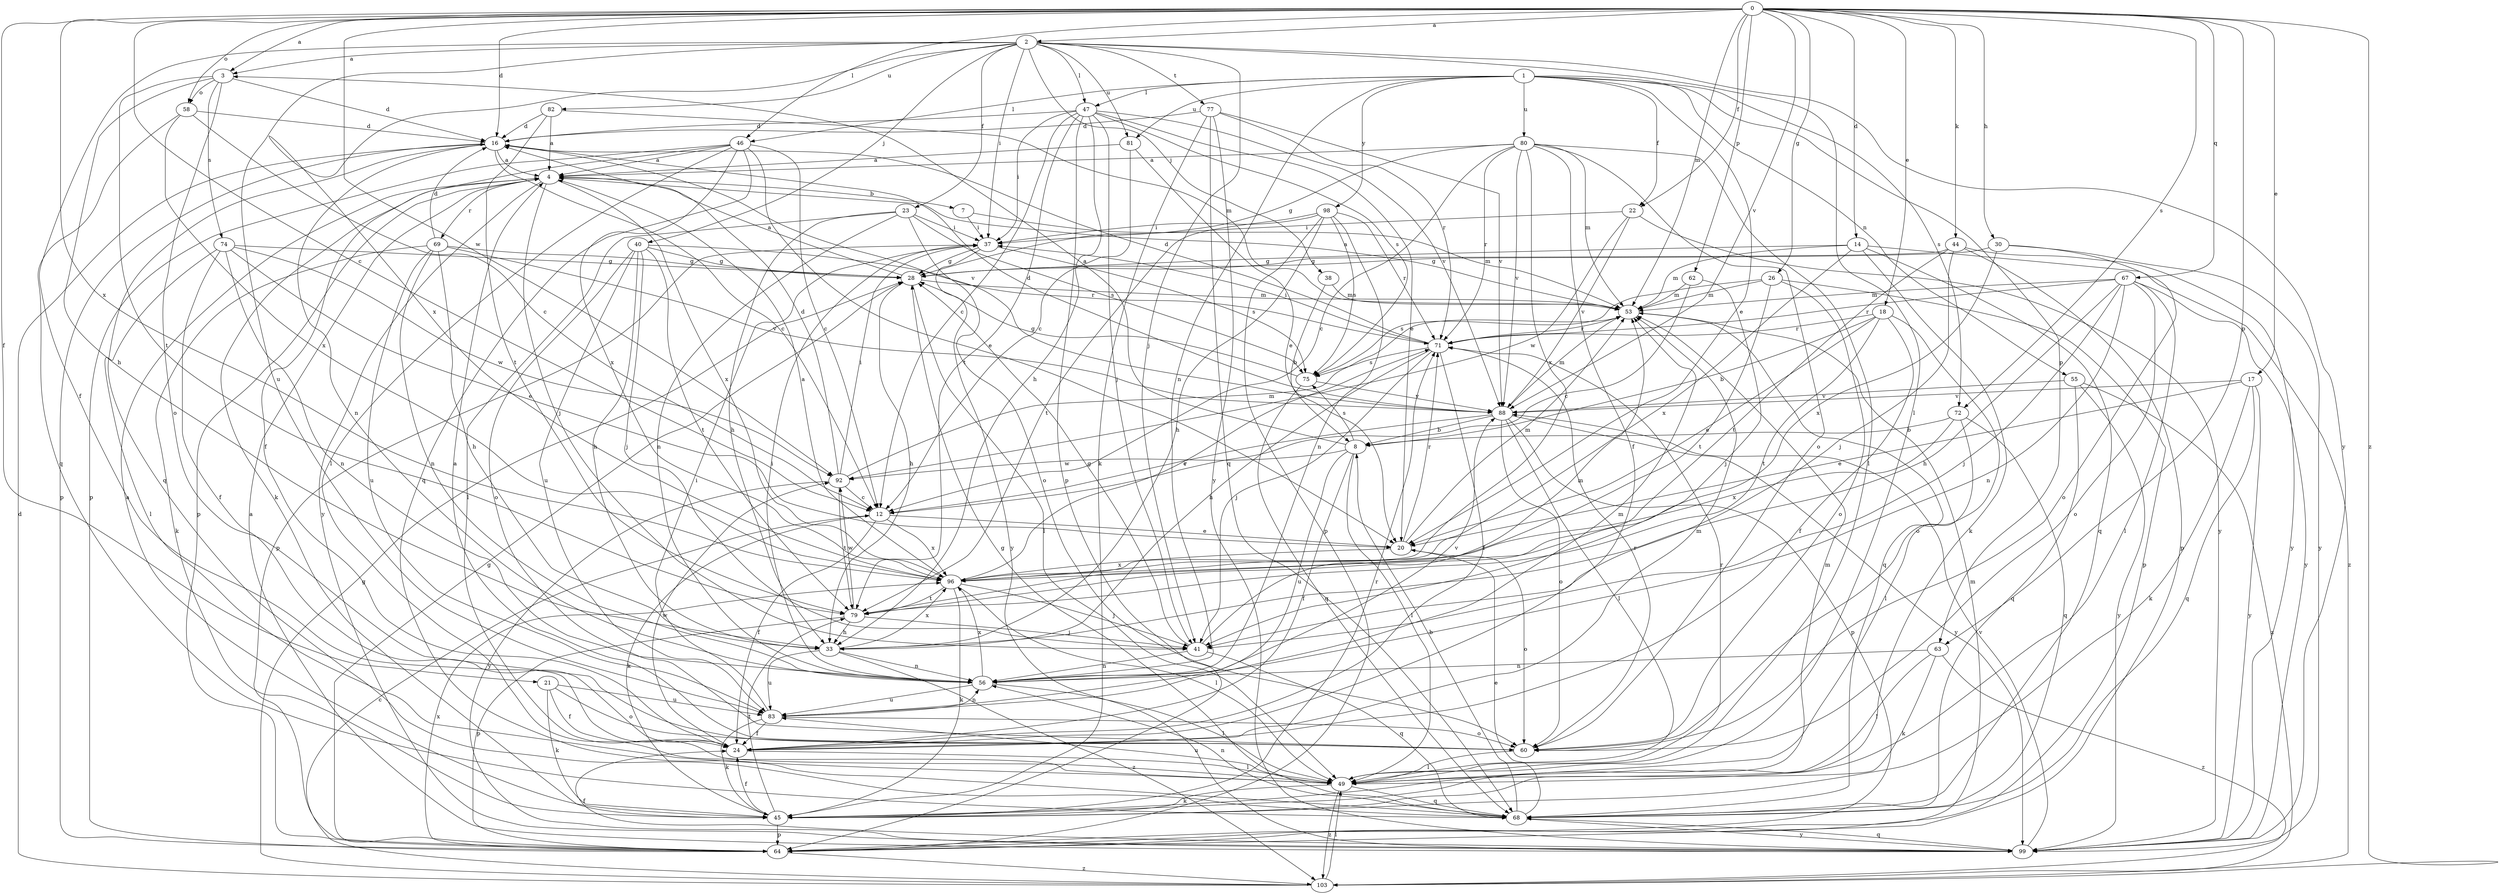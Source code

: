 strict digraph  {
0;
1;
2;
3;
4;
7;
8;
12;
14;
16;
17;
18;
20;
21;
22;
23;
24;
26;
28;
30;
33;
37;
38;
40;
41;
44;
45;
46;
47;
49;
53;
55;
56;
58;
60;
62;
63;
64;
67;
68;
69;
71;
72;
74;
75;
77;
79;
80;
81;
82;
83;
88;
92;
96;
98;
99;
103;
0 -> 2  [label=a];
0 -> 3  [label=a];
0 -> 12  [label=c];
0 -> 14  [label=d];
0 -> 16  [label=d];
0 -> 17  [label=e];
0 -> 18  [label=e];
0 -> 21  [label=f];
0 -> 22  [label=f];
0 -> 26  [label=g];
0 -> 30  [label=h];
0 -> 44  [label=k];
0 -> 46  [label=l];
0 -> 53  [label=m];
0 -> 58  [label=o];
0 -> 62  [label=p];
0 -> 63  [label=p];
0 -> 67  [label=q];
0 -> 72  [label=s];
0 -> 88  [label=v];
0 -> 92  [label=w];
0 -> 96  [label=x];
0 -> 103  [label=z];
1 -> 20  [label=e];
1 -> 22  [label=f];
1 -> 46  [label=l];
1 -> 47  [label=l];
1 -> 55  [label=n];
1 -> 56  [label=n];
1 -> 63  [label=p];
1 -> 72  [label=s];
1 -> 80  [label=u];
1 -> 81  [label=u];
1 -> 98  [label=y];
2 -> 3  [label=a];
2 -> 23  [label=f];
2 -> 24  [label=f];
2 -> 37  [label=i];
2 -> 38  [label=j];
2 -> 40  [label=j];
2 -> 41  [label=j];
2 -> 47  [label=l];
2 -> 49  [label=l];
2 -> 77  [label=t];
2 -> 81  [label=u];
2 -> 82  [label=u];
2 -> 83  [label=u];
2 -> 96  [label=x];
2 -> 99  [label=y];
3 -> 16  [label=d];
3 -> 33  [label=h];
3 -> 58  [label=o];
3 -> 60  [label=o];
3 -> 74  [label=s];
3 -> 79  [label=t];
4 -> 7  [label=b];
4 -> 41  [label=j];
4 -> 45  [label=k];
4 -> 64  [label=p];
4 -> 69  [label=r];
4 -> 96  [label=x];
4 -> 99  [label=y];
7 -> 37  [label=i];
7 -> 53  [label=m];
8 -> 3  [label=a];
8 -> 24  [label=f];
8 -> 49  [label=l];
8 -> 75  [label=s];
8 -> 83  [label=u];
8 -> 92  [label=w];
12 -> 20  [label=e];
12 -> 24  [label=f];
12 -> 45  [label=k];
12 -> 96  [label=x];
14 -> 28  [label=g];
14 -> 45  [label=k];
14 -> 53  [label=m];
14 -> 68  [label=q];
14 -> 96  [label=x];
14 -> 103  [label=z];
16 -> 4  [label=a];
16 -> 12  [label=c];
16 -> 56  [label=n];
16 -> 64  [label=p];
16 -> 68  [label=q];
16 -> 88  [label=v];
17 -> 20  [label=e];
17 -> 45  [label=k];
17 -> 68  [label=q];
17 -> 88  [label=v];
17 -> 99  [label=y];
18 -> 8  [label=b];
18 -> 20  [label=e];
18 -> 24  [label=f];
18 -> 60  [label=o];
18 -> 71  [label=r];
18 -> 79  [label=t];
20 -> 53  [label=m];
20 -> 60  [label=o];
20 -> 71  [label=r];
20 -> 96  [label=x];
21 -> 24  [label=f];
21 -> 45  [label=k];
21 -> 60  [label=o];
21 -> 83  [label=u];
22 -> 37  [label=i];
22 -> 88  [label=v];
22 -> 92  [label=w];
22 -> 99  [label=y];
23 -> 33  [label=h];
23 -> 37  [label=i];
23 -> 49  [label=l];
23 -> 56  [label=n];
23 -> 60  [label=o];
23 -> 75  [label=s];
24 -> 49  [label=l];
24 -> 53  [label=m];
24 -> 92  [label=w];
26 -> 53  [label=m];
26 -> 60  [label=o];
26 -> 64  [label=p];
26 -> 75  [label=s];
26 -> 79  [label=t];
28 -> 4  [label=a];
28 -> 33  [label=h];
28 -> 49  [label=l];
28 -> 53  [label=m];
30 -> 28  [label=g];
30 -> 60  [label=o];
30 -> 96  [label=x];
30 -> 99  [label=y];
33 -> 56  [label=n];
33 -> 83  [label=u];
33 -> 96  [label=x];
33 -> 103  [label=z];
37 -> 28  [label=g];
37 -> 64  [label=p];
37 -> 75  [label=s];
37 -> 99  [label=y];
38 -> 8  [label=b];
38 -> 53  [label=m];
40 -> 28  [label=g];
40 -> 33  [label=h];
40 -> 41  [label=j];
40 -> 60  [label=o];
40 -> 71  [label=r];
40 -> 79  [label=t];
40 -> 83  [label=u];
41 -> 28  [label=g];
41 -> 53  [label=m];
41 -> 56  [label=n];
41 -> 68  [label=q];
44 -> 28  [label=g];
44 -> 41  [label=j];
44 -> 64  [label=p];
44 -> 79  [label=t];
44 -> 99  [label=y];
45 -> 4  [label=a];
45 -> 24  [label=f];
45 -> 53  [label=m];
45 -> 64  [label=p];
45 -> 71  [label=r];
45 -> 79  [label=t];
46 -> 4  [label=a];
46 -> 12  [label=c];
46 -> 20  [label=e];
46 -> 24  [label=f];
46 -> 49  [label=l];
46 -> 64  [label=p];
46 -> 68  [label=q];
46 -> 96  [label=x];
47 -> 12  [label=c];
47 -> 16  [label=d];
47 -> 20  [label=e];
47 -> 33  [label=h];
47 -> 37  [label=i];
47 -> 41  [label=j];
47 -> 64  [label=p];
47 -> 75  [label=s];
47 -> 79  [label=t];
47 -> 88  [label=v];
49 -> 45  [label=k];
49 -> 68  [label=q];
49 -> 71  [label=r];
49 -> 83  [label=u];
49 -> 103  [label=z];
53 -> 4  [label=a];
53 -> 68  [label=q];
53 -> 71  [label=r];
55 -> 68  [label=q];
55 -> 88  [label=v];
55 -> 99  [label=y];
55 -> 103  [label=z];
56 -> 37  [label=i];
56 -> 49  [label=l];
56 -> 83  [label=u];
56 -> 88  [label=v];
56 -> 96  [label=x];
58 -> 12  [label=c];
58 -> 16  [label=d];
58 -> 68  [label=q];
58 -> 96  [label=x];
60 -> 4  [label=a];
60 -> 49  [label=l];
60 -> 71  [label=r];
62 -> 12  [label=c];
62 -> 41  [label=j];
62 -> 53  [label=m];
63 -> 45  [label=k];
63 -> 49  [label=l];
63 -> 56  [label=n];
63 -> 103  [label=z];
64 -> 28  [label=g];
64 -> 53  [label=m];
64 -> 96  [label=x];
64 -> 103  [label=z];
67 -> 33  [label=h];
67 -> 41  [label=j];
67 -> 49  [label=l];
67 -> 53  [label=m];
67 -> 56  [label=n];
67 -> 60  [label=o];
67 -> 71  [label=r];
67 -> 99  [label=y];
68 -> 8  [label=b];
68 -> 20  [label=e];
68 -> 28  [label=g];
68 -> 56  [label=n];
68 -> 99  [label=y];
69 -> 16  [label=d];
69 -> 28  [label=g];
69 -> 33  [label=h];
69 -> 45  [label=k];
69 -> 56  [label=n];
69 -> 83  [label=u];
69 -> 88  [label=v];
71 -> 16  [label=d];
71 -> 24  [label=f];
71 -> 33  [label=h];
71 -> 37  [label=i];
71 -> 41  [label=j];
71 -> 75  [label=s];
72 -> 8  [label=b];
72 -> 49  [label=l];
72 -> 68  [label=q];
72 -> 96  [label=x];
74 -> 20  [label=e];
74 -> 24  [label=f];
74 -> 28  [label=g];
74 -> 49  [label=l];
74 -> 56  [label=n];
74 -> 92  [label=w];
75 -> 28  [label=g];
75 -> 68  [label=q];
75 -> 88  [label=v];
77 -> 16  [label=d];
77 -> 45  [label=k];
77 -> 68  [label=q];
77 -> 71  [label=r];
77 -> 88  [label=v];
77 -> 99  [label=y];
79 -> 33  [label=h];
79 -> 41  [label=j];
79 -> 64  [label=p];
79 -> 92  [label=w];
80 -> 4  [label=a];
80 -> 12  [label=c];
80 -> 24  [label=f];
80 -> 28  [label=g];
80 -> 49  [label=l];
80 -> 53  [label=m];
80 -> 60  [label=o];
80 -> 71  [label=r];
80 -> 88  [label=v];
80 -> 96  [label=x];
81 -> 4  [label=a];
81 -> 12  [label=c];
81 -> 20  [label=e];
82 -> 4  [label=a];
82 -> 16  [label=d];
82 -> 53  [label=m];
82 -> 79  [label=t];
83 -> 24  [label=f];
83 -> 37  [label=i];
83 -> 45  [label=k];
83 -> 53  [label=m];
83 -> 56  [label=n];
83 -> 60  [label=o];
88 -> 8  [label=b];
88 -> 12  [label=c];
88 -> 16  [label=d];
88 -> 49  [label=l];
88 -> 53  [label=m];
88 -> 60  [label=o];
88 -> 64  [label=p];
88 -> 99  [label=y];
92 -> 12  [label=c];
92 -> 16  [label=d];
92 -> 37  [label=i];
92 -> 53  [label=m];
92 -> 79  [label=t];
92 -> 99  [label=y];
96 -> 4  [label=a];
96 -> 41  [label=j];
96 -> 45  [label=k];
96 -> 49  [label=l];
96 -> 71  [label=r];
96 -> 79  [label=t];
98 -> 33  [label=h];
98 -> 37  [label=i];
98 -> 56  [label=n];
98 -> 64  [label=p];
98 -> 71  [label=r];
98 -> 75  [label=s];
98 -> 79  [label=t];
99 -> 4  [label=a];
99 -> 24  [label=f];
99 -> 68  [label=q];
99 -> 88  [label=v];
103 -> 12  [label=c];
103 -> 16  [label=d];
103 -> 28  [label=g];
103 -> 49  [label=l];
}
